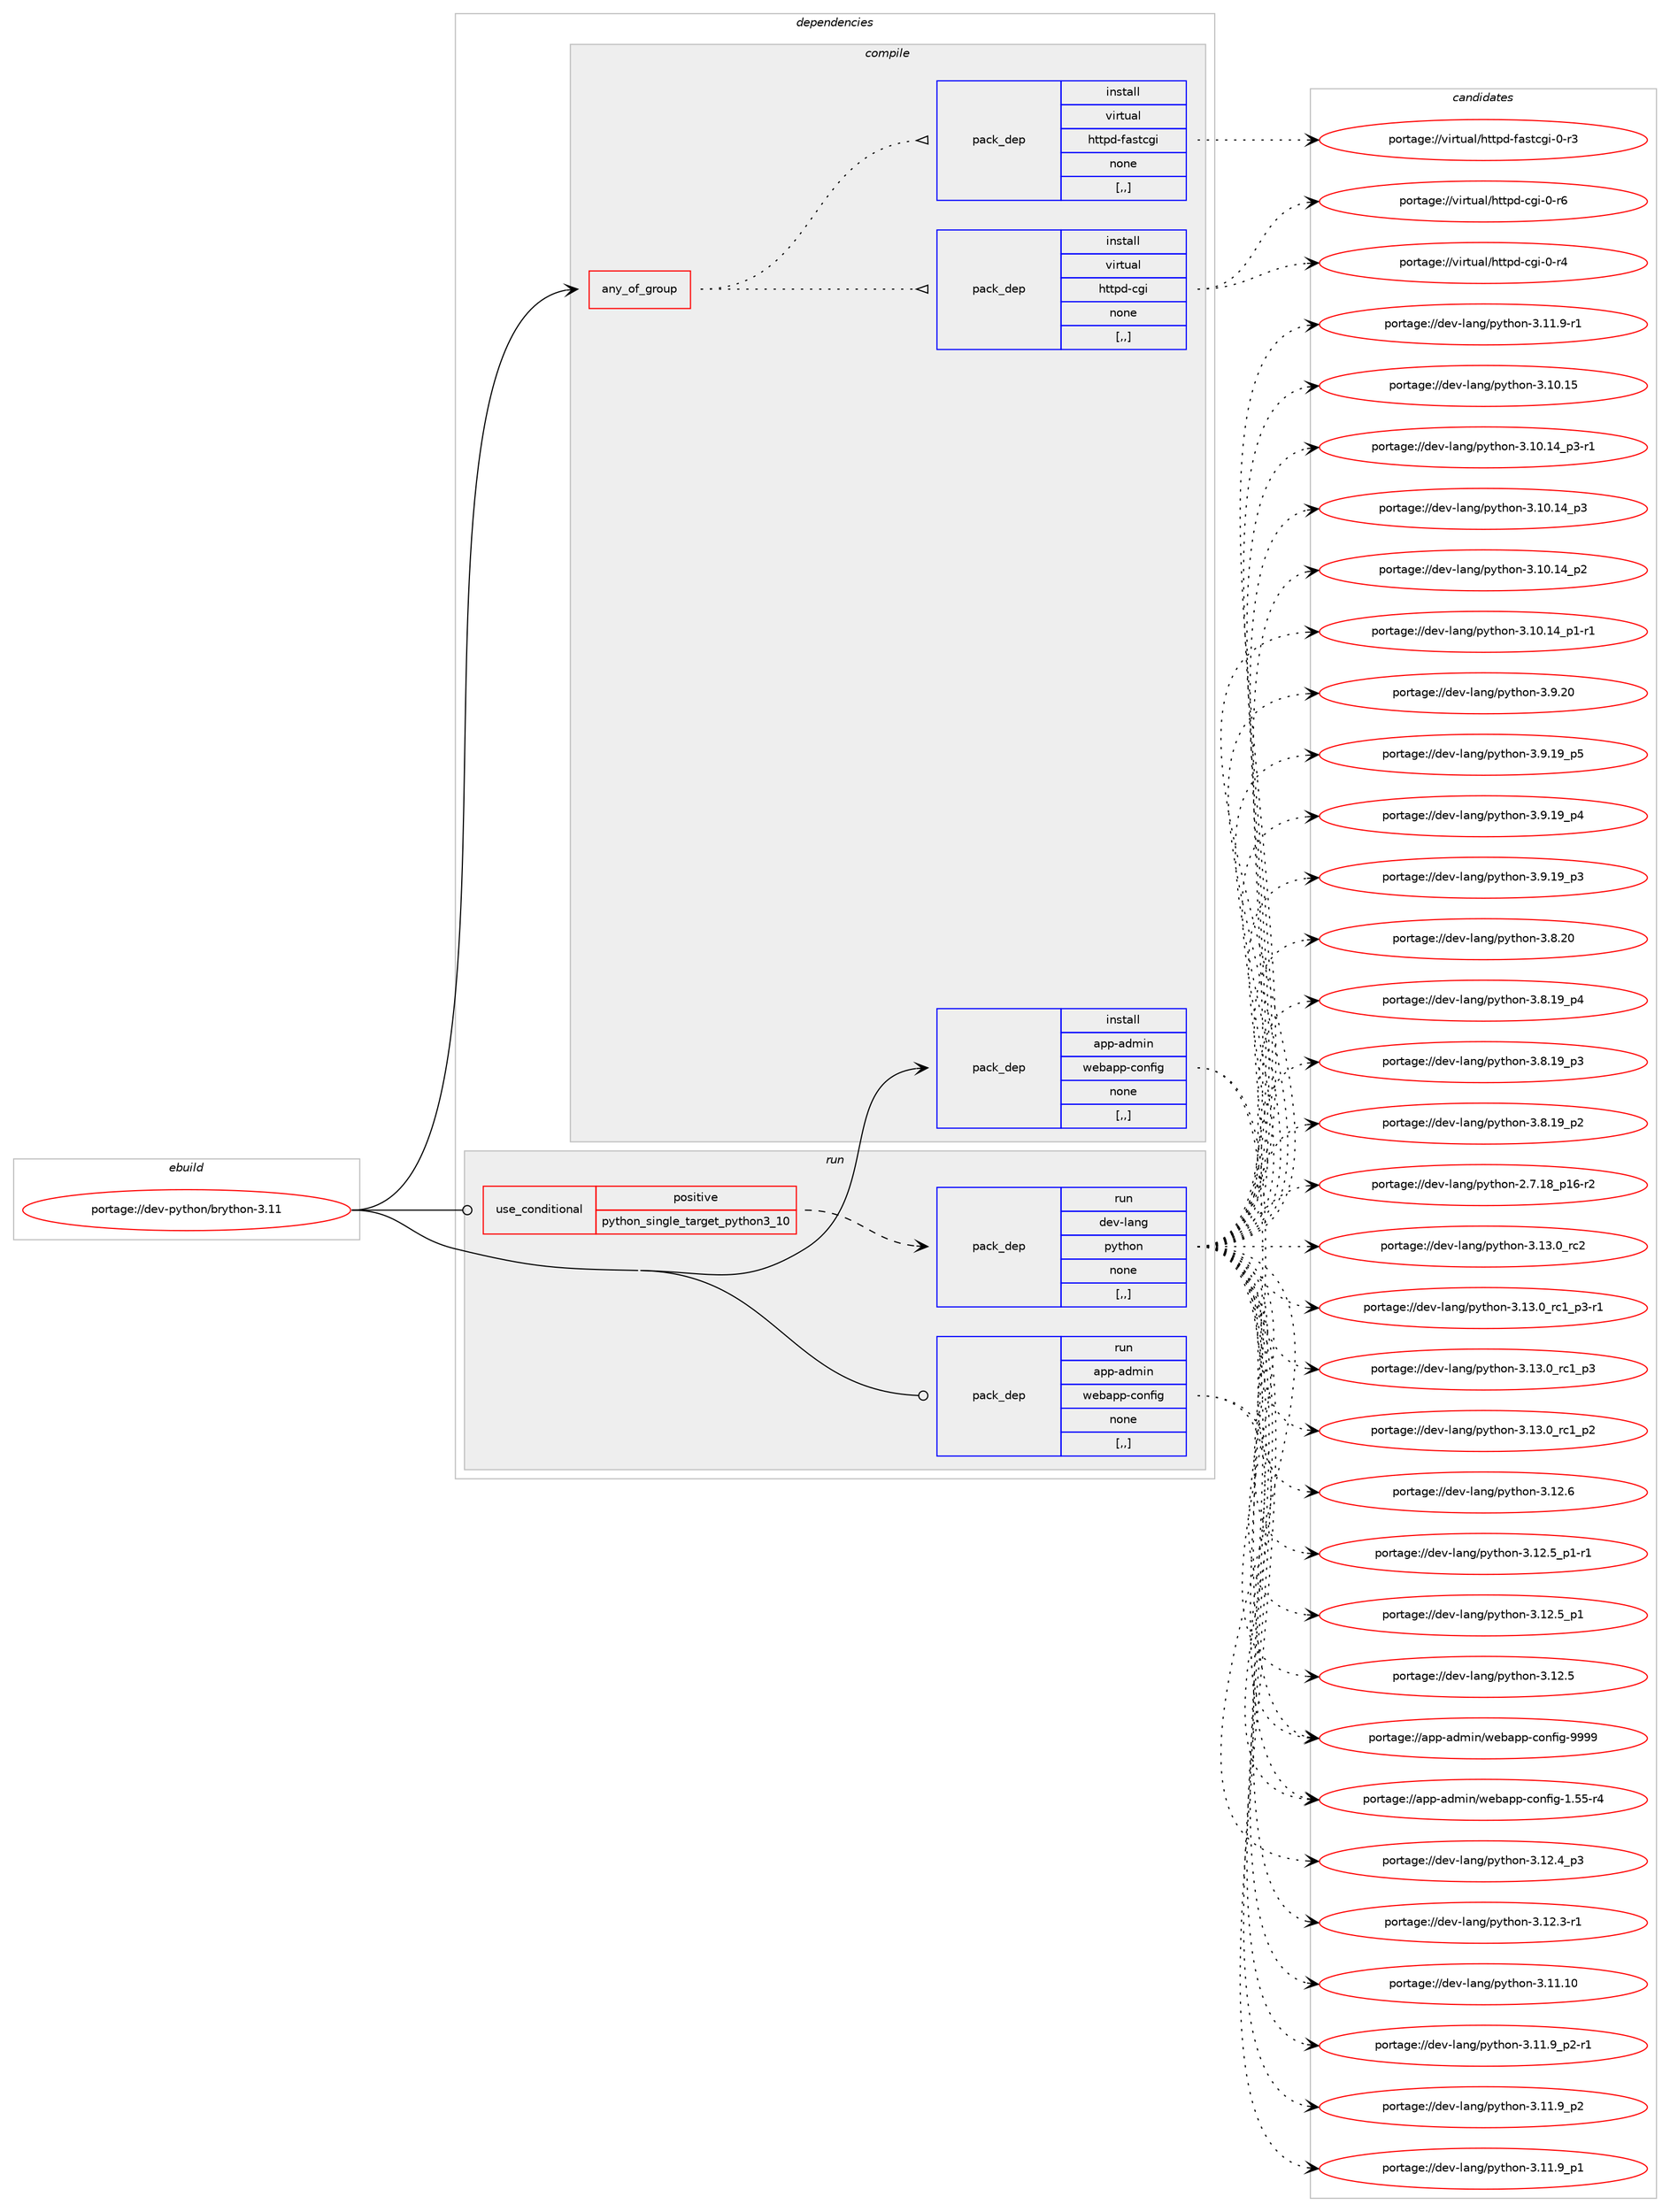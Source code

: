 digraph prolog {

# *************
# Graph options
# *************

newrank=true;
concentrate=true;
compound=true;
graph [rankdir=LR,fontname=Helvetica,fontsize=10,ranksep=1.5];#, ranksep=2.5, nodesep=0.2];
edge  [arrowhead=vee];
node  [fontname=Helvetica,fontsize=10];

# **********
# The ebuild
# **********

subgraph cluster_leftcol {
color=gray;
label=<<i>ebuild</i>>;
id [label="portage://dev-python/brython-3.11", color=red, width=4, href="../dev-python/brython-3.11.svg"];
}

# ****************
# The dependencies
# ****************

subgraph cluster_midcol {
color=gray;
label=<<i>dependencies</i>>;
subgraph cluster_compile {
fillcolor="#eeeeee";
style=filled;
label=<<i>compile</i>>;
subgraph any4434 {
dependency637358 [label=<<TABLE BORDER="0" CELLBORDER="1" CELLSPACING="0" CELLPADDING="4"><TR><TD CELLPADDING="10">any_of_group</TD></TR></TABLE>>, shape=none, color=red];subgraph pack470847 {
dependency637359 [label=<<TABLE BORDER="0" CELLBORDER="1" CELLSPACING="0" CELLPADDING="4" WIDTH="220"><TR><TD ROWSPAN="6" CELLPADDING="30">pack_dep</TD></TR><TR><TD WIDTH="110">install</TD></TR><TR><TD>virtual</TD></TR><TR><TD>httpd-cgi</TD></TR><TR><TD>none</TD></TR><TR><TD>[,,]</TD></TR></TABLE>>, shape=none, color=blue];
}
dependency637358:e -> dependency637359:w [weight=20,style="dotted",arrowhead="oinv"];
subgraph pack470848 {
dependency637360 [label=<<TABLE BORDER="0" CELLBORDER="1" CELLSPACING="0" CELLPADDING="4" WIDTH="220"><TR><TD ROWSPAN="6" CELLPADDING="30">pack_dep</TD></TR><TR><TD WIDTH="110">install</TD></TR><TR><TD>virtual</TD></TR><TR><TD>httpd-fastcgi</TD></TR><TR><TD>none</TD></TR><TR><TD>[,,]</TD></TR></TABLE>>, shape=none, color=blue];
}
dependency637358:e -> dependency637360:w [weight=20,style="dotted",arrowhead="oinv"];
}
id:e -> dependency637358:w [weight=20,style="solid",arrowhead="vee"];
subgraph pack470849 {
dependency637361 [label=<<TABLE BORDER="0" CELLBORDER="1" CELLSPACING="0" CELLPADDING="4" WIDTH="220"><TR><TD ROWSPAN="6" CELLPADDING="30">pack_dep</TD></TR><TR><TD WIDTH="110">install</TD></TR><TR><TD>app-admin</TD></TR><TR><TD>webapp-config</TD></TR><TR><TD>none</TD></TR><TR><TD>[,,]</TD></TR></TABLE>>, shape=none, color=blue];
}
id:e -> dependency637361:w [weight=20,style="solid",arrowhead="vee"];
}
subgraph cluster_compileandrun {
fillcolor="#eeeeee";
style=filled;
label=<<i>compile and run</i>>;
}
subgraph cluster_run {
fillcolor="#eeeeee";
style=filled;
label=<<i>run</i>>;
subgraph cond161696 {
dependency637362 [label=<<TABLE BORDER="0" CELLBORDER="1" CELLSPACING="0" CELLPADDING="4"><TR><TD ROWSPAN="3" CELLPADDING="10">use_conditional</TD></TR><TR><TD>positive</TD></TR><TR><TD>python_single_target_python3_10</TD></TR></TABLE>>, shape=none, color=red];
subgraph pack470850 {
dependency637363 [label=<<TABLE BORDER="0" CELLBORDER="1" CELLSPACING="0" CELLPADDING="4" WIDTH="220"><TR><TD ROWSPAN="6" CELLPADDING="30">pack_dep</TD></TR><TR><TD WIDTH="110">run</TD></TR><TR><TD>dev-lang</TD></TR><TR><TD>python</TD></TR><TR><TD>none</TD></TR><TR><TD>[,,]</TD></TR></TABLE>>, shape=none, color=blue];
}
dependency637362:e -> dependency637363:w [weight=20,style="dashed",arrowhead="vee"];
}
id:e -> dependency637362:w [weight=20,style="solid",arrowhead="odot"];
subgraph pack470851 {
dependency637364 [label=<<TABLE BORDER="0" CELLBORDER="1" CELLSPACING="0" CELLPADDING="4" WIDTH="220"><TR><TD ROWSPAN="6" CELLPADDING="30">pack_dep</TD></TR><TR><TD WIDTH="110">run</TD></TR><TR><TD>app-admin</TD></TR><TR><TD>webapp-config</TD></TR><TR><TD>none</TD></TR><TR><TD>[,,]</TD></TR></TABLE>>, shape=none, color=blue];
}
id:e -> dependency637364:w [weight=20,style="solid",arrowhead="odot"];
}
}

# **************
# The candidates
# **************

subgraph cluster_choices {
rank=same;
color=gray;
label=<<i>candidates</i>>;

subgraph choice470847 {
color=black;
nodesep=1;
choice1181051141161179710847104116116112100459910310545484511454 [label="portage://virtual/httpd-cgi-0-r6", color=red, width=4,href="../virtual/httpd-cgi-0-r6.svg"];
choice1181051141161179710847104116116112100459910310545484511452 [label="portage://virtual/httpd-cgi-0-r4", color=red, width=4,href="../virtual/httpd-cgi-0-r4.svg"];
dependency637359:e -> choice1181051141161179710847104116116112100459910310545484511454:w [style=dotted,weight="100"];
dependency637359:e -> choice1181051141161179710847104116116112100459910310545484511452:w [style=dotted,weight="100"];
}
subgraph choice470848 {
color=black;
nodesep=1;
choice118105114116117971084710411611611210045102971151169910310545484511451 [label="portage://virtual/httpd-fastcgi-0-r3", color=red, width=4,href="../virtual/httpd-fastcgi-0-r3.svg"];
dependency637360:e -> choice118105114116117971084710411611611210045102971151169910310545484511451:w [style=dotted,weight="100"];
}
subgraph choice470849 {
color=black;
nodesep=1;
choice97112112459710010910511047119101989711211245991111101021051034557575757 [label="portage://app-admin/webapp-config-9999", color=red, width=4,href="../app-admin/webapp-config-9999.svg"];
choice971121124597100109105110471191019897112112459911111010210510345494653534511452 [label="portage://app-admin/webapp-config-1.55-r4", color=red, width=4,href="../app-admin/webapp-config-1.55-r4.svg"];
dependency637361:e -> choice97112112459710010910511047119101989711211245991111101021051034557575757:w [style=dotted,weight="100"];
dependency637361:e -> choice971121124597100109105110471191019897112112459911111010210510345494653534511452:w [style=dotted,weight="100"];
}
subgraph choice470850 {
color=black;
nodesep=1;
choice10010111845108971101034711212111610411111045514649514648951149950 [label="portage://dev-lang/python-3.13.0_rc2", color=red, width=4,href="../dev-lang/python-3.13.0_rc2.svg"];
choice1001011184510897110103471121211161041111104551464951464895114994995112514511449 [label="portage://dev-lang/python-3.13.0_rc1_p3-r1", color=red, width=4,href="../dev-lang/python-3.13.0_rc1_p3-r1.svg"];
choice100101118451089711010347112121116104111110455146495146489511499499511251 [label="portage://dev-lang/python-3.13.0_rc1_p3", color=red, width=4,href="../dev-lang/python-3.13.0_rc1_p3.svg"];
choice100101118451089711010347112121116104111110455146495146489511499499511250 [label="portage://dev-lang/python-3.13.0_rc1_p2", color=red, width=4,href="../dev-lang/python-3.13.0_rc1_p2.svg"];
choice10010111845108971101034711212111610411111045514649504654 [label="portage://dev-lang/python-3.12.6", color=red, width=4,href="../dev-lang/python-3.12.6.svg"];
choice1001011184510897110103471121211161041111104551464950465395112494511449 [label="portage://dev-lang/python-3.12.5_p1-r1", color=red, width=4,href="../dev-lang/python-3.12.5_p1-r1.svg"];
choice100101118451089711010347112121116104111110455146495046539511249 [label="portage://dev-lang/python-3.12.5_p1", color=red, width=4,href="../dev-lang/python-3.12.5_p1.svg"];
choice10010111845108971101034711212111610411111045514649504653 [label="portage://dev-lang/python-3.12.5", color=red, width=4,href="../dev-lang/python-3.12.5.svg"];
choice100101118451089711010347112121116104111110455146495046529511251 [label="portage://dev-lang/python-3.12.4_p3", color=red, width=4,href="../dev-lang/python-3.12.4_p3.svg"];
choice100101118451089711010347112121116104111110455146495046514511449 [label="portage://dev-lang/python-3.12.3-r1", color=red, width=4,href="../dev-lang/python-3.12.3-r1.svg"];
choice1001011184510897110103471121211161041111104551464949464948 [label="portage://dev-lang/python-3.11.10", color=red, width=4,href="../dev-lang/python-3.11.10.svg"];
choice1001011184510897110103471121211161041111104551464949465795112504511449 [label="portage://dev-lang/python-3.11.9_p2-r1", color=red, width=4,href="../dev-lang/python-3.11.9_p2-r1.svg"];
choice100101118451089711010347112121116104111110455146494946579511250 [label="portage://dev-lang/python-3.11.9_p2", color=red, width=4,href="../dev-lang/python-3.11.9_p2.svg"];
choice100101118451089711010347112121116104111110455146494946579511249 [label="portage://dev-lang/python-3.11.9_p1", color=red, width=4,href="../dev-lang/python-3.11.9_p1.svg"];
choice100101118451089711010347112121116104111110455146494946574511449 [label="portage://dev-lang/python-3.11.9-r1", color=red, width=4,href="../dev-lang/python-3.11.9-r1.svg"];
choice1001011184510897110103471121211161041111104551464948464953 [label="portage://dev-lang/python-3.10.15", color=red, width=4,href="../dev-lang/python-3.10.15.svg"];
choice100101118451089711010347112121116104111110455146494846495295112514511449 [label="portage://dev-lang/python-3.10.14_p3-r1", color=red, width=4,href="../dev-lang/python-3.10.14_p3-r1.svg"];
choice10010111845108971101034711212111610411111045514649484649529511251 [label="portage://dev-lang/python-3.10.14_p3", color=red, width=4,href="../dev-lang/python-3.10.14_p3.svg"];
choice10010111845108971101034711212111610411111045514649484649529511250 [label="portage://dev-lang/python-3.10.14_p2", color=red, width=4,href="../dev-lang/python-3.10.14_p2.svg"];
choice100101118451089711010347112121116104111110455146494846495295112494511449 [label="portage://dev-lang/python-3.10.14_p1-r1", color=red, width=4,href="../dev-lang/python-3.10.14_p1-r1.svg"];
choice10010111845108971101034711212111610411111045514657465048 [label="portage://dev-lang/python-3.9.20", color=red, width=4,href="../dev-lang/python-3.9.20.svg"];
choice100101118451089711010347112121116104111110455146574649579511253 [label="portage://dev-lang/python-3.9.19_p5", color=red, width=4,href="../dev-lang/python-3.9.19_p5.svg"];
choice100101118451089711010347112121116104111110455146574649579511252 [label="portage://dev-lang/python-3.9.19_p4", color=red, width=4,href="../dev-lang/python-3.9.19_p4.svg"];
choice100101118451089711010347112121116104111110455146574649579511251 [label="portage://dev-lang/python-3.9.19_p3", color=red, width=4,href="../dev-lang/python-3.9.19_p3.svg"];
choice10010111845108971101034711212111610411111045514656465048 [label="portage://dev-lang/python-3.8.20", color=red, width=4,href="../dev-lang/python-3.8.20.svg"];
choice100101118451089711010347112121116104111110455146564649579511252 [label="portage://dev-lang/python-3.8.19_p4", color=red, width=4,href="../dev-lang/python-3.8.19_p4.svg"];
choice100101118451089711010347112121116104111110455146564649579511251 [label="portage://dev-lang/python-3.8.19_p3", color=red, width=4,href="../dev-lang/python-3.8.19_p3.svg"];
choice100101118451089711010347112121116104111110455146564649579511250 [label="portage://dev-lang/python-3.8.19_p2", color=red, width=4,href="../dev-lang/python-3.8.19_p2.svg"];
choice100101118451089711010347112121116104111110455046554649569511249544511450 [label="portage://dev-lang/python-2.7.18_p16-r2", color=red, width=4,href="../dev-lang/python-2.7.18_p16-r2.svg"];
dependency637363:e -> choice10010111845108971101034711212111610411111045514649514648951149950:w [style=dotted,weight="100"];
dependency637363:e -> choice1001011184510897110103471121211161041111104551464951464895114994995112514511449:w [style=dotted,weight="100"];
dependency637363:e -> choice100101118451089711010347112121116104111110455146495146489511499499511251:w [style=dotted,weight="100"];
dependency637363:e -> choice100101118451089711010347112121116104111110455146495146489511499499511250:w [style=dotted,weight="100"];
dependency637363:e -> choice10010111845108971101034711212111610411111045514649504654:w [style=dotted,weight="100"];
dependency637363:e -> choice1001011184510897110103471121211161041111104551464950465395112494511449:w [style=dotted,weight="100"];
dependency637363:e -> choice100101118451089711010347112121116104111110455146495046539511249:w [style=dotted,weight="100"];
dependency637363:e -> choice10010111845108971101034711212111610411111045514649504653:w [style=dotted,weight="100"];
dependency637363:e -> choice100101118451089711010347112121116104111110455146495046529511251:w [style=dotted,weight="100"];
dependency637363:e -> choice100101118451089711010347112121116104111110455146495046514511449:w [style=dotted,weight="100"];
dependency637363:e -> choice1001011184510897110103471121211161041111104551464949464948:w [style=dotted,weight="100"];
dependency637363:e -> choice1001011184510897110103471121211161041111104551464949465795112504511449:w [style=dotted,weight="100"];
dependency637363:e -> choice100101118451089711010347112121116104111110455146494946579511250:w [style=dotted,weight="100"];
dependency637363:e -> choice100101118451089711010347112121116104111110455146494946579511249:w [style=dotted,weight="100"];
dependency637363:e -> choice100101118451089711010347112121116104111110455146494946574511449:w [style=dotted,weight="100"];
dependency637363:e -> choice1001011184510897110103471121211161041111104551464948464953:w [style=dotted,weight="100"];
dependency637363:e -> choice100101118451089711010347112121116104111110455146494846495295112514511449:w [style=dotted,weight="100"];
dependency637363:e -> choice10010111845108971101034711212111610411111045514649484649529511251:w [style=dotted,weight="100"];
dependency637363:e -> choice10010111845108971101034711212111610411111045514649484649529511250:w [style=dotted,weight="100"];
dependency637363:e -> choice100101118451089711010347112121116104111110455146494846495295112494511449:w [style=dotted,weight="100"];
dependency637363:e -> choice10010111845108971101034711212111610411111045514657465048:w [style=dotted,weight="100"];
dependency637363:e -> choice100101118451089711010347112121116104111110455146574649579511253:w [style=dotted,weight="100"];
dependency637363:e -> choice100101118451089711010347112121116104111110455146574649579511252:w [style=dotted,weight="100"];
dependency637363:e -> choice100101118451089711010347112121116104111110455146574649579511251:w [style=dotted,weight="100"];
dependency637363:e -> choice10010111845108971101034711212111610411111045514656465048:w [style=dotted,weight="100"];
dependency637363:e -> choice100101118451089711010347112121116104111110455146564649579511252:w [style=dotted,weight="100"];
dependency637363:e -> choice100101118451089711010347112121116104111110455146564649579511251:w [style=dotted,weight="100"];
dependency637363:e -> choice100101118451089711010347112121116104111110455146564649579511250:w [style=dotted,weight="100"];
dependency637363:e -> choice100101118451089711010347112121116104111110455046554649569511249544511450:w [style=dotted,weight="100"];
}
subgraph choice470851 {
color=black;
nodesep=1;
choice97112112459710010910511047119101989711211245991111101021051034557575757 [label="portage://app-admin/webapp-config-9999", color=red, width=4,href="../app-admin/webapp-config-9999.svg"];
choice971121124597100109105110471191019897112112459911111010210510345494653534511452 [label="portage://app-admin/webapp-config-1.55-r4", color=red, width=4,href="../app-admin/webapp-config-1.55-r4.svg"];
dependency637364:e -> choice97112112459710010910511047119101989711211245991111101021051034557575757:w [style=dotted,weight="100"];
dependency637364:e -> choice971121124597100109105110471191019897112112459911111010210510345494653534511452:w [style=dotted,weight="100"];
}
}

}
